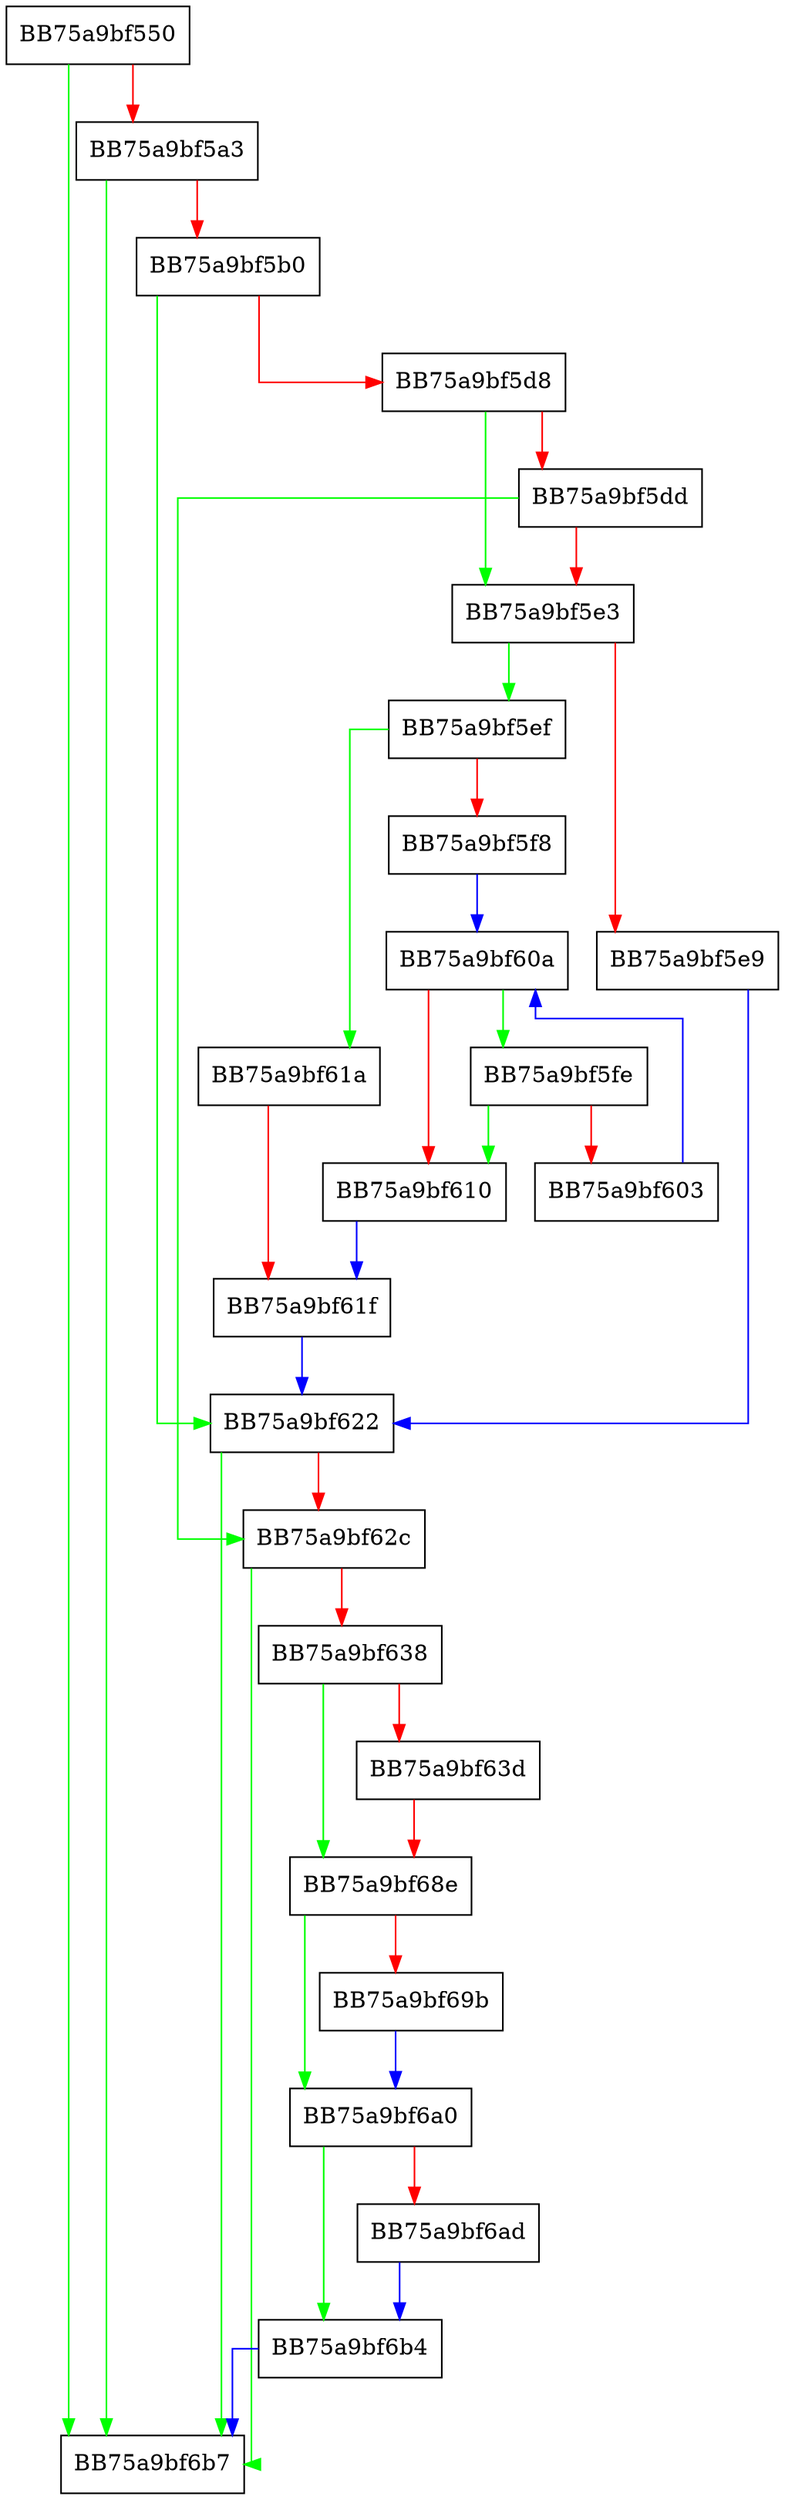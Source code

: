 digraph query_module_info_by_address {
  node [shape="box"];
  graph [splines=ortho];
  BB75a9bf550 -> BB75a9bf6b7 [color="green"];
  BB75a9bf550 -> BB75a9bf5a3 [color="red"];
  BB75a9bf5a3 -> BB75a9bf6b7 [color="green"];
  BB75a9bf5a3 -> BB75a9bf5b0 [color="red"];
  BB75a9bf5b0 -> BB75a9bf622 [color="green"];
  BB75a9bf5b0 -> BB75a9bf5d8 [color="red"];
  BB75a9bf5d8 -> BB75a9bf5e3 [color="green"];
  BB75a9bf5d8 -> BB75a9bf5dd [color="red"];
  BB75a9bf5dd -> BB75a9bf62c [color="green"];
  BB75a9bf5dd -> BB75a9bf5e3 [color="red"];
  BB75a9bf5e3 -> BB75a9bf5ef [color="green"];
  BB75a9bf5e3 -> BB75a9bf5e9 [color="red"];
  BB75a9bf5e9 -> BB75a9bf622 [color="blue"];
  BB75a9bf5ef -> BB75a9bf61a [color="green"];
  BB75a9bf5ef -> BB75a9bf5f8 [color="red"];
  BB75a9bf5f8 -> BB75a9bf60a [color="blue"];
  BB75a9bf5fe -> BB75a9bf610 [color="green"];
  BB75a9bf5fe -> BB75a9bf603 [color="red"];
  BB75a9bf603 -> BB75a9bf60a [color="blue"];
  BB75a9bf60a -> BB75a9bf5fe [color="green"];
  BB75a9bf60a -> BB75a9bf610 [color="red"];
  BB75a9bf610 -> BB75a9bf61f [color="blue"];
  BB75a9bf61a -> BB75a9bf61f [color="red"];
  BB75a9bf61f -> BB75a9bf622 [color="blue"];
  BB75a9bf622 -> BB75a9bf6b7 [color="green"];
  BB75a9bf622 -> BB75a9bf62c [color="red"];
  BB75a9bf62c -> BB75a9bf6b7 [color="green"];
  BB75a9bf62c -> BB75a9bf638 [color="red"];
  BB75a9bf638 -> BB75a9bf68e [color="green"];
  BB75a9bf638 -> BB75a9bf63d [color="red"];
  BB75a9bf63d -> BB75a9bf68e [color="red"];
  BB75a9bf68e -> BB75a9bf6a0 [color="green"];
  BB75a9bf68e -> BB75a9bf69b [color="red"];
  BB75a9bf69b -> BB75a9bf6a0 [color="blue"];
  BB75a9bf6a0 -> BB75a9bf6b4 [color="green"];
  BB75a9bf6a0 -> BB75a9bf6ad [color="red"];
  BB75a9bf6ad -> BB75a9bf6b4 [color="blue"];
  BB75a9bf6b4 -> BB75a9bf6b7 [color="blue"];
}